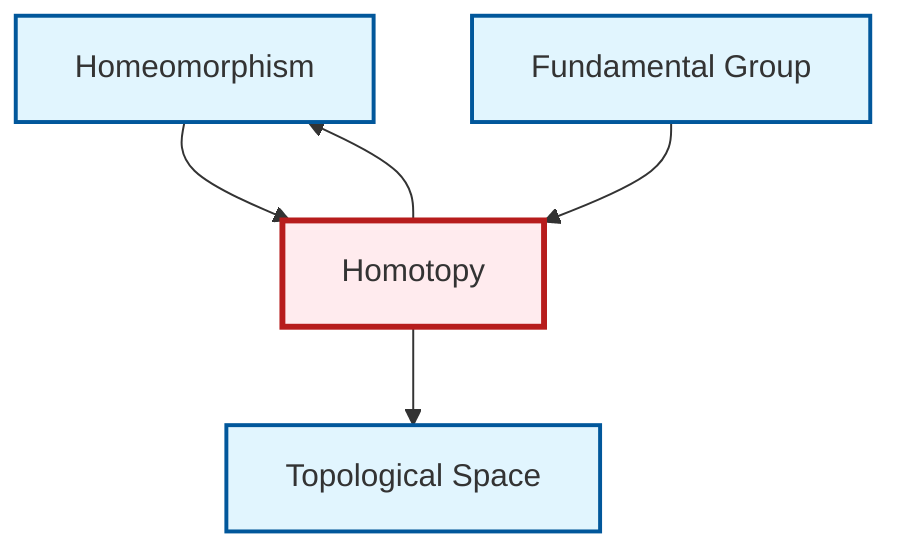 graph TD
    classDef definition fill:#e1f5fe,stroke:#01579b,stroke-width:2px
    classDef theorem fill:#f3e5f5,stroke:#4a148c,stroke-width:2px
    classDef axiom fill:#fff3e0,stroke:#e65100,stroke-width:2px
    classDef example fill:#e8f5e9,stroke:#1b5e20,stroke-width:2px
    classDef current fill:#ffebee,stroke:#b71c1c,stroke-width:3px
    def-homeomorphism["Homeomorphism"]:::definition
    def-topological-space["Topological Space"]:::definition
    def-fundamental-group["Fundamental Group"]:::definition
    def-homotopy["Homotopy"]:::definition
    def-homotopy --> def-topological-space
    def-homotopy --> def-homeomorphism
    def-homeomorphism --> def-homotopy
    def-fundamental-group --> def-homotopy
    class def-homotopy current